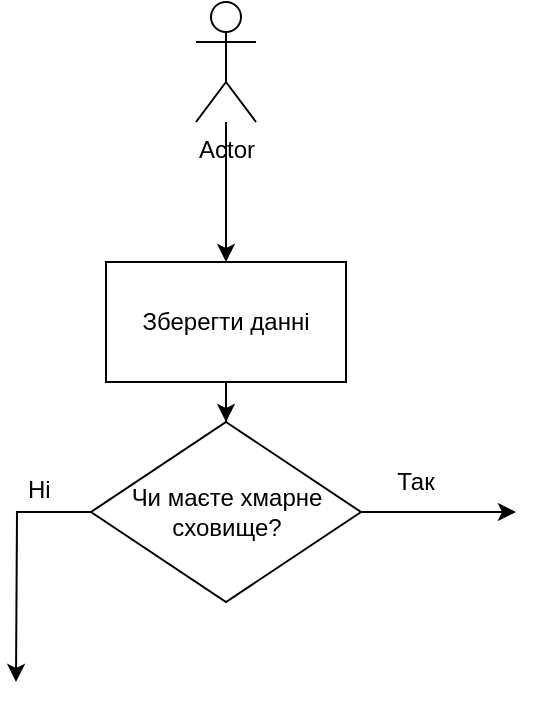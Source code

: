 <mxfile version="15.1.0" type="github">
  <diagram id="kgpKYQtTHZ0yAKxKKP6v" name="Page-1">
    <mxGraphModel dx="1422" dy="794" grid="1" gridSize="10" guides="1" tooltips="1" connect="1" arrows="1" fold="1" page="1" pageScale="1" pageWidth="850" pageHeight="1100" math="0" shadow="0">
      <root>
        <mxCell id="0" />
        <mxCell id="1" parent="0" />
        <mxCell id="TjZYKHOrASI7Wl4yKwdB-3" value="" style="edgeStyle=orthogonalEdgeStyle;rounded=0;orthogonalLoop=1;jettySize=auto;html=1;" edge="1" parent="1" source="TjZYKHOrASI7Wl4yKwdB-1" target="TjZYKHOrASI7Wl4yKwdB-2">
          <mxGeometry relative="1" as="geometry" />
        </mxCell>
        <mxCell id="TjZYKHOrASI7Wl4yKwdB-1" value="Actor" style="shape=umlActor;verticalLabelPosition=bottom;verticalAlign=top;html=1;outlineConnect=0;" vertex="1" parent="1">
          <mxGeometry x="150" y="250" width="30" height="60" as="geometry" />
        </mxCell>
        <mxCell id="TjZYKHOrASI7Wl4yKwdB-7" value="" style="edgeStyle=orthogonalEdgeStyle;rounded=0;orthogonalLoop=1;jettySize=auto;html=1;" edge="1" parent="1" source="TjZYKHOrASI7Wl4yKwdB-2" target="TjZYKHOrASI7Wl4yKwdB-4">
          <mxGeometry relative="1" as="geometry" />
        </mxCell>
        <mxCell id="TjZYKHOrASI7Wl4yKwdB-2" value="Зберегти данні" style="rounded=0;whiteSpace=wrap;html=1;" vertex="1" parent="1">
          <mxGeometry x="105" y="380" width="120" height="60" as="geometry" />
        </mxCell>
        <mxCell id="TjZYKHOrASI7Wl4yKwdB-6" style="edgeStyle=orthogonalEdgeStyle;rounded=0;orthogonalLoop=1;jettySize=auto;html=1;" edge="1" parent="1" source="TjZYKHOrASI7Wl4yKwdB-4">
          <mxGeometry relative="1" as="geometry">
            <mxPoint x="60" y="590" as="targetPoint" />
          </mxGeometry>
        </mxCell>
        <mxCell id="TjZYKHOrASI7Wl4yKwdB-9" style="edgeStyle=orthogonalEdgeStyle;rounded=0;orthogonalLoop=1;jettySize=auto;html=1;" edge="1" parent="1" source="TjZYKHOrASI7Wl4yKwdB-4">
          <mxGeometry relative="1" as="geometry">
            <mxPoint x="310" y="505" as="targetPoint" />
          </mxGeometry>
        </mxCell>
        <mxCell id="TjZYKHOrASI7Wl4yKwdB-4" value="Чи маєте хмарне сховище?" style="rhombus;whiteSpace=wrap;html=1;" vertex="1" parent="1">
          <mxGeometry x="97.5" y="460" width="135" height="90" as="geometry" />
        </mxCell>
        <mxCell id="TjZYKHOrASI7Wl4yKwdB-8" value="Ні" style="text;strokeColor=none;fillColor=none;align=left;verticalAlign=top;spacingLeft=4;spacingRight=4;overflow=hidden;rotatable=0;points=[[0,0.5],[1,0.5]];portConstraint=eastwest;" vertex="1" parent="1">
          <mxGeometry x="60" y="480" width="60" height="26" as="geometry" />
        </mxCell>
        <mxCell id="TjZYKHOrASI7Wl4yKwdB-10" value="Так" style="text;html=1;strokeColor=none;fillColor=none;align=center;verticalAlign=middle;whiteSpace=wrap;rounded=0;" vertex="1" parent="1">
          <mxGeometry x="240" y="480" width="40" height="20" as="geometry" />
        </mxCell>
      </root>
    </mxGraphModel>
  </diagram>
</mxfile>
